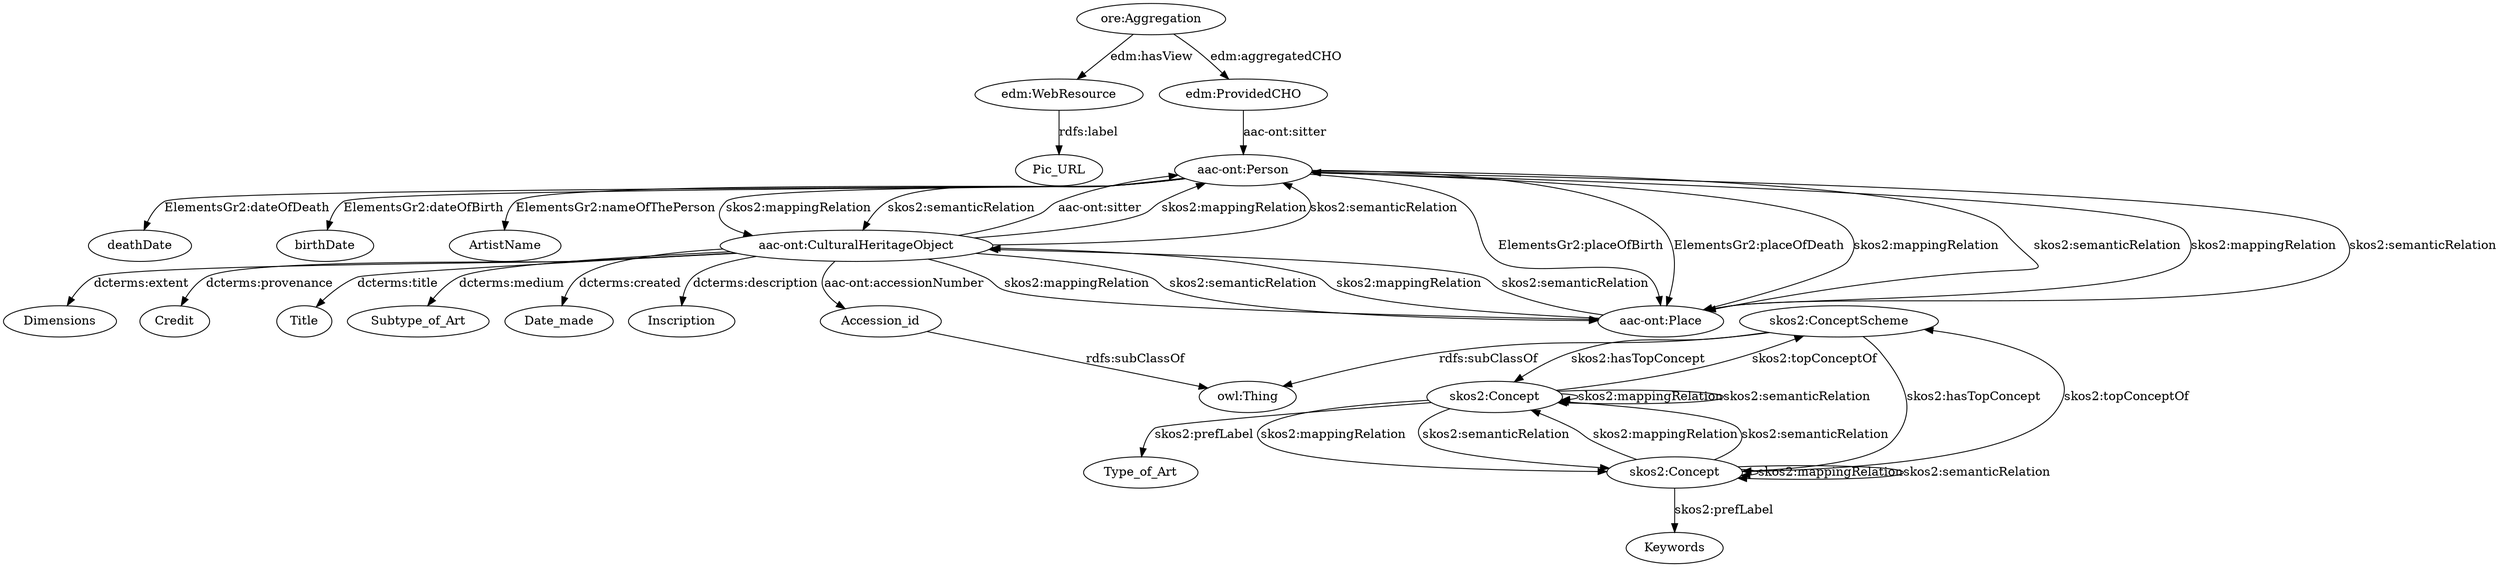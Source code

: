 digraph {
  Pic_URL [type=attribute_name,label=Pic_URL]
  "edm:WebResource1" [type=class_uri,label="edm:WebResource"]
  deathDate [type=attribute_name,label=deathDate]
  "aac-ont:Person1" [type=class_uri,label="aac-ont:Person"]
  Dimensions [type=attribute_name,label=Dimensions]
  "aac-ont:CulturalHeritageObject1" [type=class_uri,label="aac-ont:CulturalHeritageObject"]
  birthDate [type=attribute_name,label=birthDate]
  Credit [type=attribute_name,label=Credit]
  Title [type=attribute_name,label=Title]
  ArtistName [type=attribute_name,label=ArtistName]
  Type_of_Art [type=attribute_name,label=Type_of_Art]
  "skos2:Concept2" [type=class_uri,label="skos2:Concept"]
  Subtype_of_Art [type=attribute_name,label=Subtype_of_Art]
  Date_made [type=attribute_name,label=Date_made]
  Inscription [type=attribute_name,label=Inscription]
  Keywords [type=attribute_name,label=Keywords]
  "skos2:Concept1" [type=class_uri,label="skos2:Concept"]
  Accession_id [type=attribute_name,label=Accession_id]
  "ore:Aggregation" [type=class_uri,label="ore:Aggregation"]
  "aac-ont:Place" [type=class_uri,label="aac-ont:Place"]
  "edm:ProvidedCHO" [type=class_uri,label="edm:ProvidedCHO"]
  "skos2:ConceptScheme" [type=class_uri,label="skos2:ConceptScheme"]
  "owl:Thing" [type=special,label="owl:Thing"]
  "edm:WebResource1" -> Pic_URL [label="rdfs:label",type=st_property_uri]
  "aac-ont:Person1" -> deathDate [label="ElementsGr2:dateOfDeath",type=st_property_uri]
  "aac-ont:CulturalHeritageObject1" -> Dimensions [label="dcterms:extent",type=st_property_uri]
  "aac-ont:Person1" -> birthDate [label="ElementsGr2:dateOfBirth",type=st_property_uri]
  "aac-ont:CulturalHeritageObject1" -> Credit [label="dcterms:provenance",type=st_property_uri]
  "aac-ont:CulturalHeritageObject1" -> Title [label="dcterms:title",type=st_property_uri]
  "aac-ont:Person1" -> ArtistName [label="ElementsGr2:nameOfThePerson",type=st_property_uri]
  "skos2:Concept2" -> Type_of_Art [label="skos2:prefLabel",type=st_property_uri]
  "aac-ont:CulturalHeritageObject1" -> Subtype_of_Art [label="dcterms:medium",type=st_property_uri]
  "aac-ont:CulturalHeritageObject1" -> Date_made [label="dcterms:created",type=st_property_uri]
  "aac-ont:CulturalHeritageObject1" -> Inscription [label="dcterms:description",type=st_property_uri]
  "skos2:Concept1" -> Keywords [label="skos2:prefLabel",type=st_property_uri]
  "aac-ont:CulturalHeritageObject1" -> Accession_id [label="aac-ont:accessionNumber",type=st_property_uri]
  "ore:Aggregation" -> "edm:WebResource1" [label="edm:hasView",type=direct_property_uri]
  "aac-ont:CulturalHeritageObject1" -> "aac-ont:Person1" [label="aac-ont:sitter",type=direct_property_uri]
  "aac-ont:Person1" -> "aac-ont:Place" [label="ElementsGr2:placeOfBirth",type=direct_property_uri]
  "aac-ont:Person1" -> "aac-ont:Place" [label="ElementsGr2:placeOfDeath",type=direct_property_uri]
  "edm:ProvidedCHO" -> "aac-ont:Person1" [label="aac-ont:sitter",type=direct_property_uri]
  "skos2:Concept2" -> "skos2:Concept2" [label="skos2:mappingRelation",type=direct_property_uri]
  "skos2:Concept2" -> "skos2:Concept1" [label="skos2:mappingRelation",type=direct_property_uri]
  "skos2:Concept1" -> "skos2:Concept2" [label="skos2:mappingRelation",type=direct_property_uri]
  "skos2:Concept1" -> "skos2:Concept1" [label="skos2:mappingRelation",type=direct_property_uri]
  "skos2:Concept2" -> "skos2:Concept2" [label="skos2:semanticRelation",type=direct_property_uri]
  "skos2:Concept2" -> "skos2:Concept1" [label="skos2:semanticRelation",type=direct_property_uri]
  "skos2:Concept1" -> "skos2:Concept2" [label="skos2:semanticRelation",type=direct_property_uri]
  "skos2:Concept1" -> "skos2:Concept1" [label="skos2:semanticRelation",type=direct_property_uri]
  "skos2:Concept2" -> "skos2:ConceptScheme" [label="skos2:topConceptOf",type=direct_property_uri]
  "skos2:Concept1" -> "skos2:ConceptScheme" [label="skos2:topConceptOf",type=direct_property_uri]
  "skos2:ConceptScheme" -> "skos2:Concept2" [label="skos2:hasTopConcept",type=direct_property_uri]
  "skos2:ConceptScheme" -> "skos2:Concept1" [label="skos2:hasTopConcept",type=direct_property_uri]
  "ore:Aggregation" -> "edm:ProvidedCHO" [label="edm:aggregatedCHO",type=direct_property_uri]
  "aac-ont:Person1" -> "aac-ont:CulturalHeritageObject1" [label="skos2:mappingRelation",type=inherited]
  "aac-ont:Person1" -> "aac-ont:CulturalHeritageObject1" [label="skos2:semanticRelation",type=inherited]
  "aac-ont:Person1" -> "aac-ont:Place" [label="skos2:mappingRelation",type=inherited]
  "aac-ont:Person1" -> "aac-ont:Place" [label="skos2:semanticRelation",type=inherited]
  "aac-ont:CulturalHeritageObject1" -> "aac-ont:Person1" [label="skos2:mappingRelation",type=inherited]
  "aac-ont:CulturalHeritageObject1" -> "aac-ont:Person1" [label="skos2:semanticRelation",type=inherited]
  "aac-ont:CulturalHeritageObject1" -> "aac-ont:Place" [label="skos2:mappingRelation",type=inherited]
  "aac-ont:CulturalHeritageObject1" -> "aac-ont:Place" [label="skos2:semanticRelation",type=inherited]
  "aac-ont:Place" -> "aac-ont:Person1" [label="skos2:mappingRelation",type=inherited]
  "aac-ont:Place" -> "aac-ont:Person1" [label="skos2:semanticRelation",type=inherited]
  "aac-ont:Place" -> "aac-ont:CulturalHeritageObject1" [label="skos2:mappingRelation",type=inherited]
  "aac-ont:Place" -> "aac-ont:CulturalHeritageObject1" [label="skos2:semanticRelation",type=inherited]
  Accession_id -> "owl:Thing" [label="rdfs:subClassOf",type=inherited]
  "skos2:ConceptScheme" -> "owl:Thing" [label="rdfs:subClassOf",type=inherited]
}
